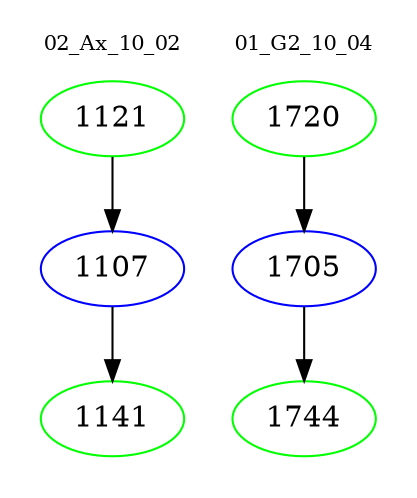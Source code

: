 digraph{
subgraph cluster_0 {
color = white
label = "02_Ax_10_02";
fontsize=10;
T0_1121 [label="1121", color="green"]
T0_1121 -> T0_1107 [color="black"]
T0_1107 [label="1107", color="blue"]
T0_1107 -> T0_1141 [color="black"]
T0_1141 [label="1141", color="green"]
}
subgraph cluster_1 {
color = white
label = "01_G2_10_04";
fontsize=10;
T1_1720 [label="1720", color="green"]
T1_1720 -> T1_1705 [color="black"]
T1_1705 [label="1705", color="blue"]
T1_1705 -> T1_1744 [color="black"]
T1_1744 [label="1744", color="green"]
}
}
